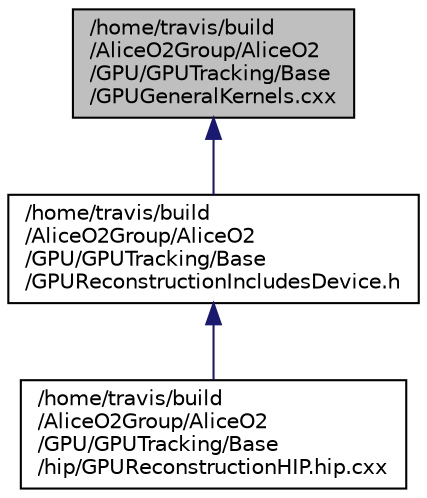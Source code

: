 digraph "/home/travis/build/AliceO2Group/AliceO2/GPU/GPUTracking/Base/GPUGeneralKernels.cxx"
{
 // INTERACTIVE_SVG=YES
  bgcolor="transparent";
  edge [fontname="Helvetica",fontsize="10",labelfontname="Helvetica",labelfontsize="10"];
  node [fontname="Helvetica",fontsize="10",shape=record];
  Node13 [label="/home/travis/build\l/AliceO2Group/AliceO2\l/GPU/GPUTracking/Base\l/GPUGeneralKernels.cxx",height=0.2,width=0.4,color="black", fillcolor="grey75", style="filled", fontcolor="black"];
  Node13 -> Node14 [dir="back",color="midnightblue",fontsize="10",style="solid",fontname="Helvetica"];
  Node14 [label="/home/travis/build\l/AliceO2Group/AliceO2\l/GPU/GPUTracking/Base\l/GPUReconstructionIncludesDevice.h",height=0.2,width=0.4,color="black",URL="$d0/d25/GPUReconstructionIncludesDevice_8h.html"];
  Node14 -> Node15 [dir="back",color="midnightblue",fontsize="10",style="solid",fontname="Helvetica"];
  Node15 [label="/home/travis/build\l/AliceO2Group/AliceO2\l/GPU/GPUTracking/Base\l/hip/GPUReconstructionHIP.hip.cxx",height=0.2,width=0.4,color="black",URL="$d3/d33/GPUReconstructionHIP_8hip_8cxx.html"];
}

